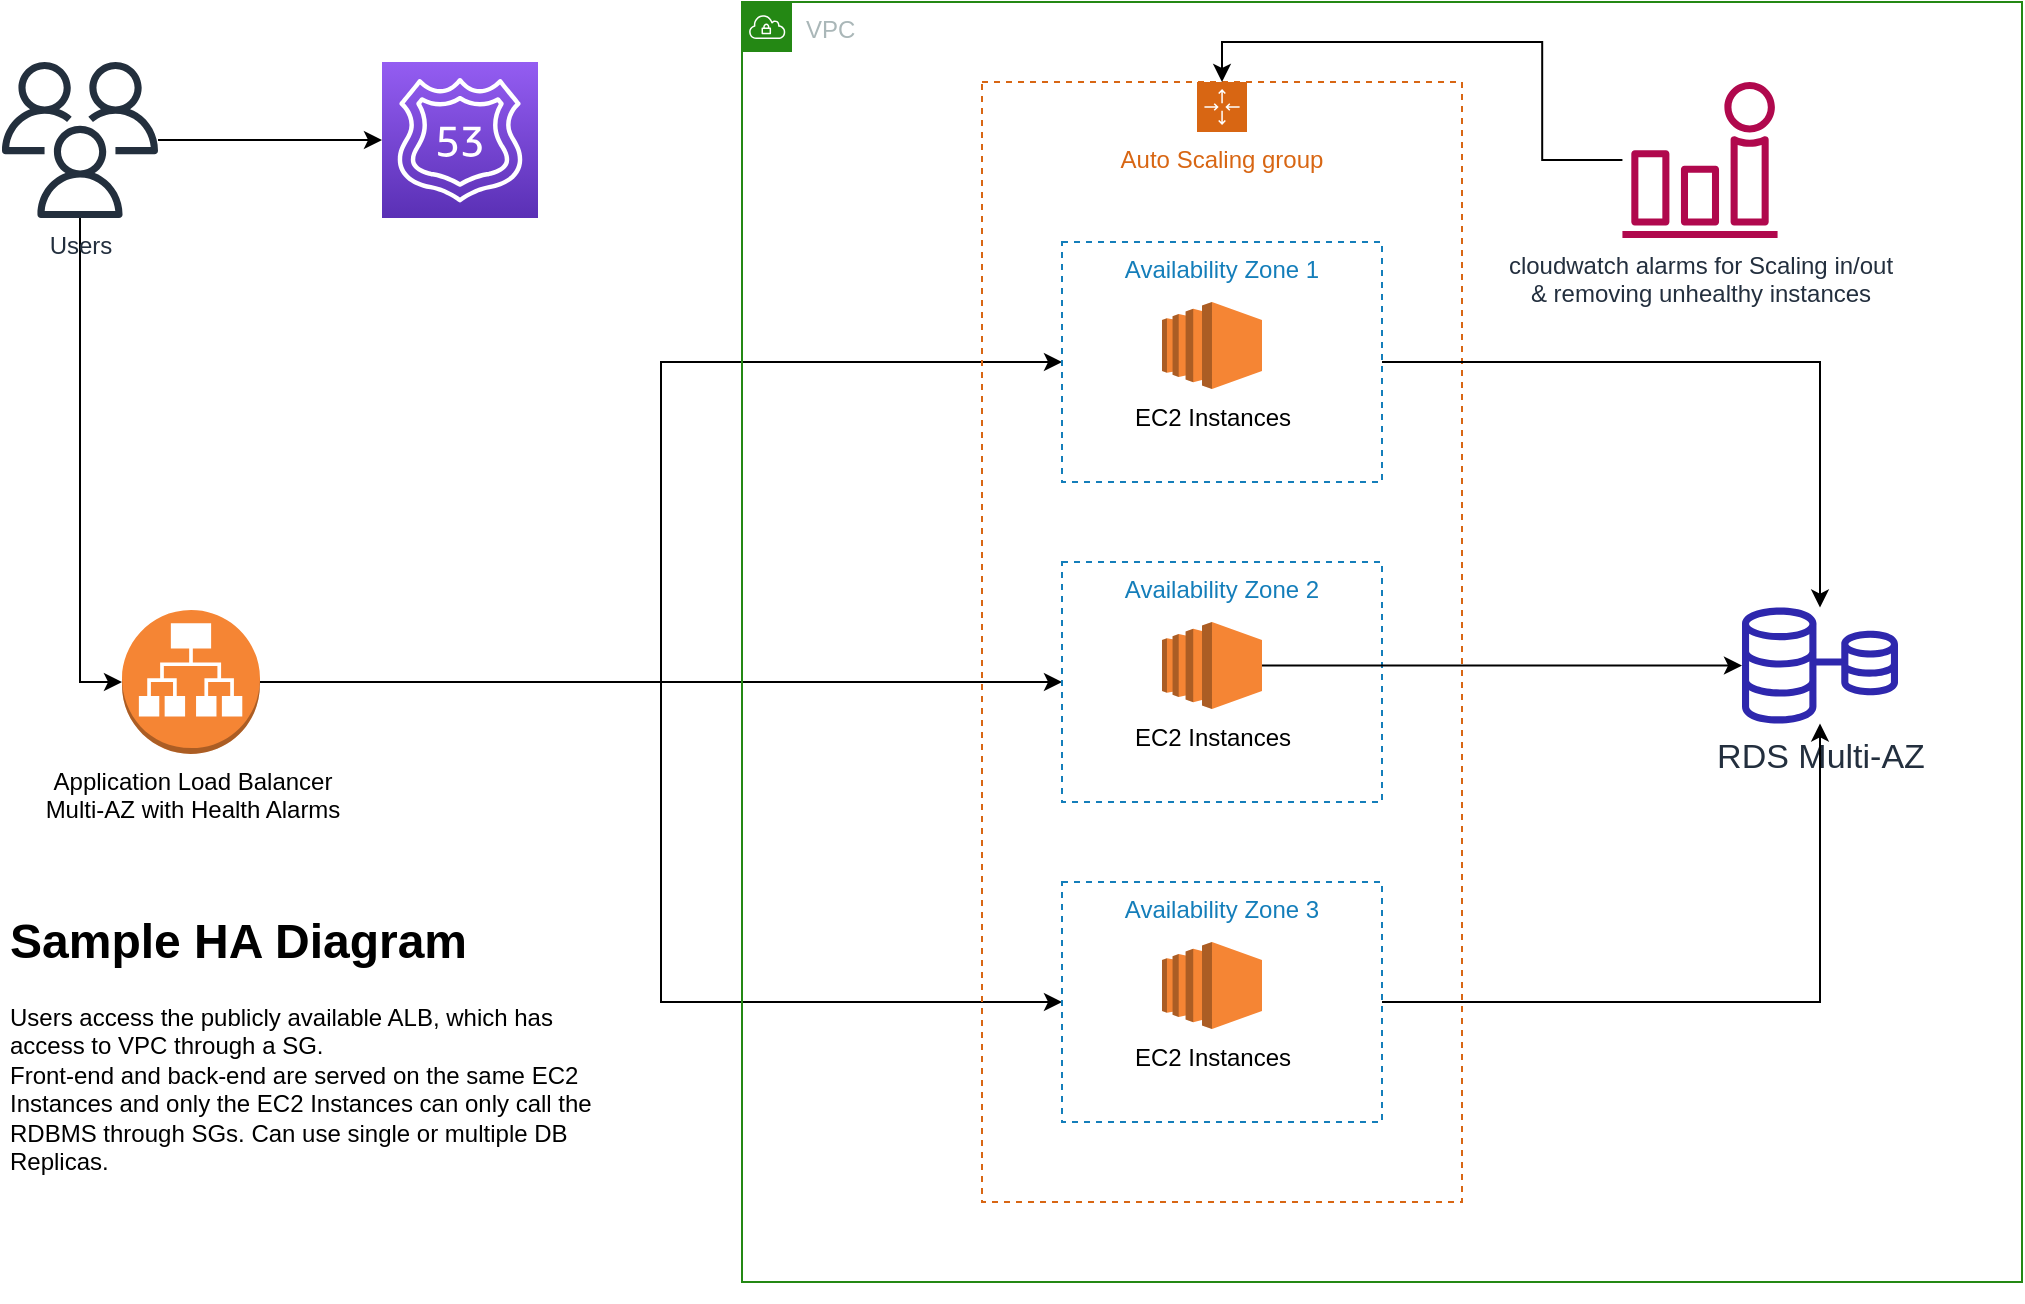 <mxfile version="20.2.2" type="github">
  <diagram id="Ht1M8jgEwFfnCIfOTk4-" name="Page-1">
    <mxGraphModel dx="1673" dy="887" grid="1" gridSize="10" guides="1" tooltips="1" connect="1" arrows="1" fold="1" page="1" pageScale="1" pageWidth="1169" pageHeight="827" math="0" shadow="0">
      <root>
        <mxCell id="0" />
        <mxCell id="1" parent="0" />
        <mxCell id="D8K_LX2cdb8X8mlRdjAf-1" value="RDS Multi-AZ&lt;br style=&quot;font-size: 17px;&quot;&gt;" style="sketch=0;outlineConnect=0;fontColor=#232F3E;gradientColor=none;fillColor=#2E27AD;strokeColor=none;dashed=0;verticalLabelPosition=bottom;verticalAlign=top;align=center;html=1;fontSize=17;fontStyle=0;aspect=fixed;pointerEvents=1;shape=mxgraph.aws4.rds_multi_az;" parent="1" vertex="1">
          <mxGeometry x="960" y="422.75" width="78" height="58" as="geometry" />
        </mxCell>
        <mxCell id="PgyZt8PEasHcm236jzm7-21" style="edgeStyle=orthogonalEdgeStyle;rounded=0;orthogonalLoop=1;jettySize=auto;html=1;entryX=0;entryY=0.5;entryDx=0;entryDy=0;" edge="1" parent="1" source="PgyZt8PEasHcm236jzm7-2" target="PgyZt8PEasHcm236jzm7-11">
          <mxGeometry relative="1" as="geometry" />
        </mxCell>
        <mxCell id="PgyZt8PEasHcm236jzm7-22" style="edgeStyle=orthogonalEdgeStyle;rounded=0;orthogonalLoop=1;jettySize=auto;html=1;" edge="1" parent="1" source="PgyZt8PEasHcm236jzm7-2" target="PgyZt8PEasHcm236jzm7-17">
          <mxGeometry relative="1" as="geometry" />
        </mxCell>
        <mxCell id="PgyZt8PEasHcm236jzm7-23" style="edgeStyle=orthogonalEdgeStyle;rounded=0;orthogonalLoop=1;jettySize=auto;html=1;entryX=0;entryY=0.5;entryDx=0;entryDy=0;" edge="1" parent="1" source="PgyZt8PEasHcm236jzm7-2" target="PgyZt8PEasHcm236jzm7-19">
          <mxGeometry relative="1" as="geometry" />
        </mxCell>
        <mxCell id="PgyZt8PEasHcm236jzm7-2" value="Application Load Balancer&lt;br&gt;Multi-AZ with Health Alarms" style="outlineConnect=0;dashed=0;verticalLabelPosition=bottom;verticalAlign=top;align=center;html=1;shape=mxgraph.aws3.application_load_balancer;fillColor=#F58534;gradientColor=none;" vertex="1" parent="1">
          <mxGeometry x="150" y="424" width="69" height="72" as="geometry" />
        </mxCell>
        <mxCell id="PgyZt8PEasHcm236jzm7-10" value="Auto Scaling group" style="points=[[0,0],[0.25,0],[0.5,0],[0.75,0],[1,0],[1,0.25],[1,0.5],[1,0.75],[1,1],[0.75,1],[0.5,1],[0.25,1],[0,1],[0,0.75],[0,0.5],[0,0.25]];outlineConnect=0;gradientColor=none;html=1;whiteSpace=wrap;fontSize=12;fontStyle=0;container=1;pointerEvents=0;collapsible=0;recursiveResize=0;shape=mxgraph.aws4.groupCenter;grIcon=mxgraph.aws4.group_auto_scaling_group;grStroke=1;strokeColor=#D86613;fillColor=none;verticalAlign=top;align=center;fontColor=#D86613;dashed=1;spacingTop=25;" vertex="1" parent="1">
          <mxGeometry x="580" y="160" width="240" height="560" as="geometry" />
        </mxCell>
        <mxCell id="PgyZt8PEasHcm236jzm7-11" value="Availability Zone 1" style="fillColor=none;strokeColor=#147EBA;dashed=1;verticalAlign=top;fontStyle=0;fontColor=#147EBA;" vertex="1" parent="PgyZt8PEasHcm236jzm7-10">
          <mxGeometry x="40" y="80" width="160" height="120" as="geometry" />
        </mxCell>
        <mxCell id="PgyZt8PEasHcm236jzm7-12" value="EC2 Instances" style="outlineConnect=0;dashed=0;verticalLabelPosition=bottom;verticalAlign=top;align=center;html=1;shape=mxgraph.aws3.ec2;fillColor=#F58534;gradientColor=none;" vertex="1" parent="PgyZt8PEasHcm236jzm7-10">
          <mxGeometry x="90" y="110" width="50" height="43.5" as="geometry" />
        </mxCell>
        <mxCell id="PgyZt8PEasHcm236jzm7-17" value="Availability Zone 2" style="fillColor=none;strokeColor=#147EBA;dashed=1;verticalAlign=top;fontStyle=0;fontColor=#147EBA;" vertex="1" parent="PgyZt8PEasHcm236jzm7-10">
          <mxGeometry x="40" y="240" width="160" height="120" as="geometry" />
        </mxCell>
        <mxCell id="PgyZt8PEasHcm236jzm7-18" value="EC2 Instances" style="outlineConnect=0;dashed=0;verticalLabelPosition=bottom;verticalAlign=top;align=center;html=1;shape=mxgraph.aws3.ec2;fillColor=#F58534;gradientColor=none;" vertex="1" parent="PgyZt8PEasHcm236jzm7-10">
          <mxGeometry x="90" y="270" width="50" height="43.5" as="geometry" />
        </mxCell>
        <mxCell id="PgyZt8PEasHcm236jzm7-19" value="Availability Zone 3&#xa;" style="fillColor=none;strokeColor=#147EBA;dashed=1;verticalAlign=top;fontStyle=0;fontColor=#147EBA;" vertex="1" parent="PgyZt8PEasHcm236jzm7-10">
          <mxGeometry x="40" y="400" width="160" height="120" as="geometry" />
        </mxCell>
        <mxCell id="PgyZt8PEasHcm236jzm7-20" value="EC2 Instances" style="outlineConnect=0;dashed=0;verticalLabelPosition=bottom;verticalAlign=top;align=center;html=1;shape=mxgraph.aws3.ec2;fillColor=#F58534;gradientColor=none;" vertex="1" parent="PgyZt8PEasHcm236jzm7-10">
          <mxGeometry x="90" y="430" width="50" height="43.5" as="geometry" />
        </mxCell>
        <mxCell id="PgyZt8PEasHcm236jzm7-24" style="edgeStyle=orthogonalEdgeStyle;rounded=0;orthogonalLoop=1;jettySize=auto;html=1;" edge="1" parent="1" source="PgyZt8PEasHcm236jzm7-11" target="D8K_LX2cdb8X8mlRdjAf-1">
          <mxGeometry relative="1" as="geometry" />
        </mxCell>
        <mxCell id="PgyZt8PEasHcm236jzm7-25" style="edgeStyle=orthogonalEdgeStyle;rounded=0;orthogonalLoop=1;jettySize=auto;html=1;" edge="1" parent="1" source="PgyZt8PEasHcm236jzm7-18" target="D8K_LX2cdb8X8mlRdjAf-1">
          <mxGeometry relative="1" as="geometry" />
        </mxCell>
        <mxCell id="PgyZt8PEasHcm236jzm7-26" style="edgeStyle=orthogonalEdgeStyle;rounded=0;orthogonalLoop=1;jettySize=auto;html=1;" edge="1" parent="1" source="PgyZt8PEasHcm236jzm7-19" target="D8K_LX2cdb8X8mlRdjAf-1">
          <mxGeometry relative="1" as="geometry" />
        </mxCell>
        <mxCell id="PgyZt8PEasHcm236jzm7-27" value="VPC" style="points=[[0,0],[0.25,0],[0.5,0],[0.75,0],[1,0],[1,0.25],[1,0.5],[1,0.75],[1,1],[0.75,1],[0.5,1],[0.25,1],[0,1],[0,0.75],[0,0.5],[0,0.25]];outlineConnect=0;gradientColor=none;html=1;whiteSpace=wrap;fontSize=12;fontStyle=0;container=1;pointerEvents=0;collapsible=0;recursiveResize=0;shape=mxgraph.aws4.group;grIcon=mxgraph.aws4.group_vpc;strokeColor=#248814;fillColor=none;verticalAlign=top;align=left;spacingLeft=30;fontColor=#AAB7B8;dashed=0;" vertex="1" parent="1">
          <mxGeometry x="460" y="120" width="640" height="640" as="geometry" />
        </mxCell>
        <mxCell id="PgyZt8PEasHcm236jzm7-29" value="cloudwatch alarms for Scaling in/out &lt;br&gt;&amp;amp; removing unhealthy instances" style="sketch=0;outlineConnect=0;fontColor=#232F3E;gradientColor=none;fillColor=#B0084D;strokeColor=none;dashed=0;verticalLabelPosition=bottom;verticalAlign=top;align=center;html=1;fontSize=12;fontStyle=0;aspect=fixed;pointerEvents=1;shape=mxgraph.aws4.alarm;" vertex="1" parent="PgyZt8PEasHcm236jzm7-27">
          <mxGeometry x="440" y="40" width="78" height="78" as="geometry" />
        </mxCell>
        <mxCell id="PgyZt8PEasHcm236jzm7-31" style="edgeStyle=orthogonalEdgeStyle;rounded=0;orthogonalLoop=1;jettySize=auto;html=1;entryX=0;entryY=0.5;entryDx=0;entryDy=0;entryPerimeter=0;" edge="1" parent="1" source="PgyZt8PEasHcm236jzm7-32" target="PgyZt8PEasHcm236jzm7-2">
          <mxGeometry relative="1" as="geometry">
            <mxPoint x="124" y="288" as="sourcePoint" />
          </mxGeometry>
        </mxCell>
        <mxCell id="PgyZt8PEasHcm236jzm7-30" style="edgeStyle=orthogonalEdgeStyle;rounded=0;orthogonalLoop=1;jettySize=auto;html=1;entryX=0.5;entryY=0;entryDx=0;entryDy=0;" edge="1" parent="1" source="PgyZt8PEasHcm236jzm7-29" target="PgyZt8PEasHcm236jzm7-10">
          <mxGeometry relative="1" as="geometry" />
        </mxCell>
        <mxCell id="PgyZt8PEasHcm236jzm7-37" style="edgeStyle=orthogonalEdgeStyle;rounded=0;orthogonalLoop=1;jettySize=auto;html=1;" edge="1" parent="1" source="PgyZt8PEasHcm236jzm7-32" target="PgyZt8PEasHcm236jzm7-35">
          <mxGeometry relative="1" as="geometry" />
        </mxCell>
        <mxCell id="PgyZt8PEasHcm236jzm7-32" value="Users&lt;br&gt;" style="sketch=0;outlineConnect=0;fontColor=#232F3E;gradientColor=none;fillColor=#232F3D;strokeColor=none;dashed=0;verticalLabelPosition=bottom;verticalAlign=top;align=center;html=1;fontSize=12;fontStyle=0;aspect=fixed;pointerEvents=1;shape=mxgraph.aws4.users;" vertex="1" parent="1">
          <mxGeometry x="90" y="150" width="78" height="78" as="geometry" />
        </mxCell>
        <mxCell id="PgyZt8PEasHcm236jzm7-35" value="" style="sketch=0;points=[[0,0,0],[0.25,0,0],[0.5,0,0],[0.75,0,0],[1,0,0],[0,1,0],[0.25,1,0],[0.5,1,0],[0.75,1,0],[1,1,0],[0,0.25,0],[0,0.5,0],[0,0.75,0],[1,0.25,0],[1,0.5,0],[1,0.75,0]];outlineConnect=0;fontColor=#232F3E;gradientColor=#945DF2;gradientDirection=north;fillColor=#5A30B5;strokeColor=#ffffff;dashed=0;verticalLabelPosition=bottom;verticalAlign=top;align=center;html=1;fontSize=12;fontStyle=0;aspect=fixed;shape=mxgraph.aws4.resourceIcon;resIcon=mxgraph.aws4.route_53;" vertex="1" parent="1">
          <mxGeometry x="280" y="150" width="78" height="78" as="geometry" />
        </mxCell>
        <mxCell id="PgyZt8PEasHcm236jzm7-38" value="&lt;h1&gt;Sample HA Diagram&lt;/h1&gt;&lt;p&gt;Users access the publicly available ALB, which has access to VPC through a SG.&amp;nbsp;&lt;br&gt;Front-end and back-end are served on the same EC2 Instances and only the EC2 Instances can only call the RDBMS through SGs. Can use single or multiple DB Replicas.&amp;nbsp;&lt;/p&gt;" style="text;html=1;strokeColor=none;fillColor=none;spacing=5;spacingTop=-20;whiteSpace=wrap;overflow=hidden;rounded=0;" vertex="1" parent="1">
          <mxGeometry x="89" y="570" width="311" height="200" as="geometry" />
        </mxCell>
      </root>
    </mxGraphModel>
  </diagram>
</mxfile>
